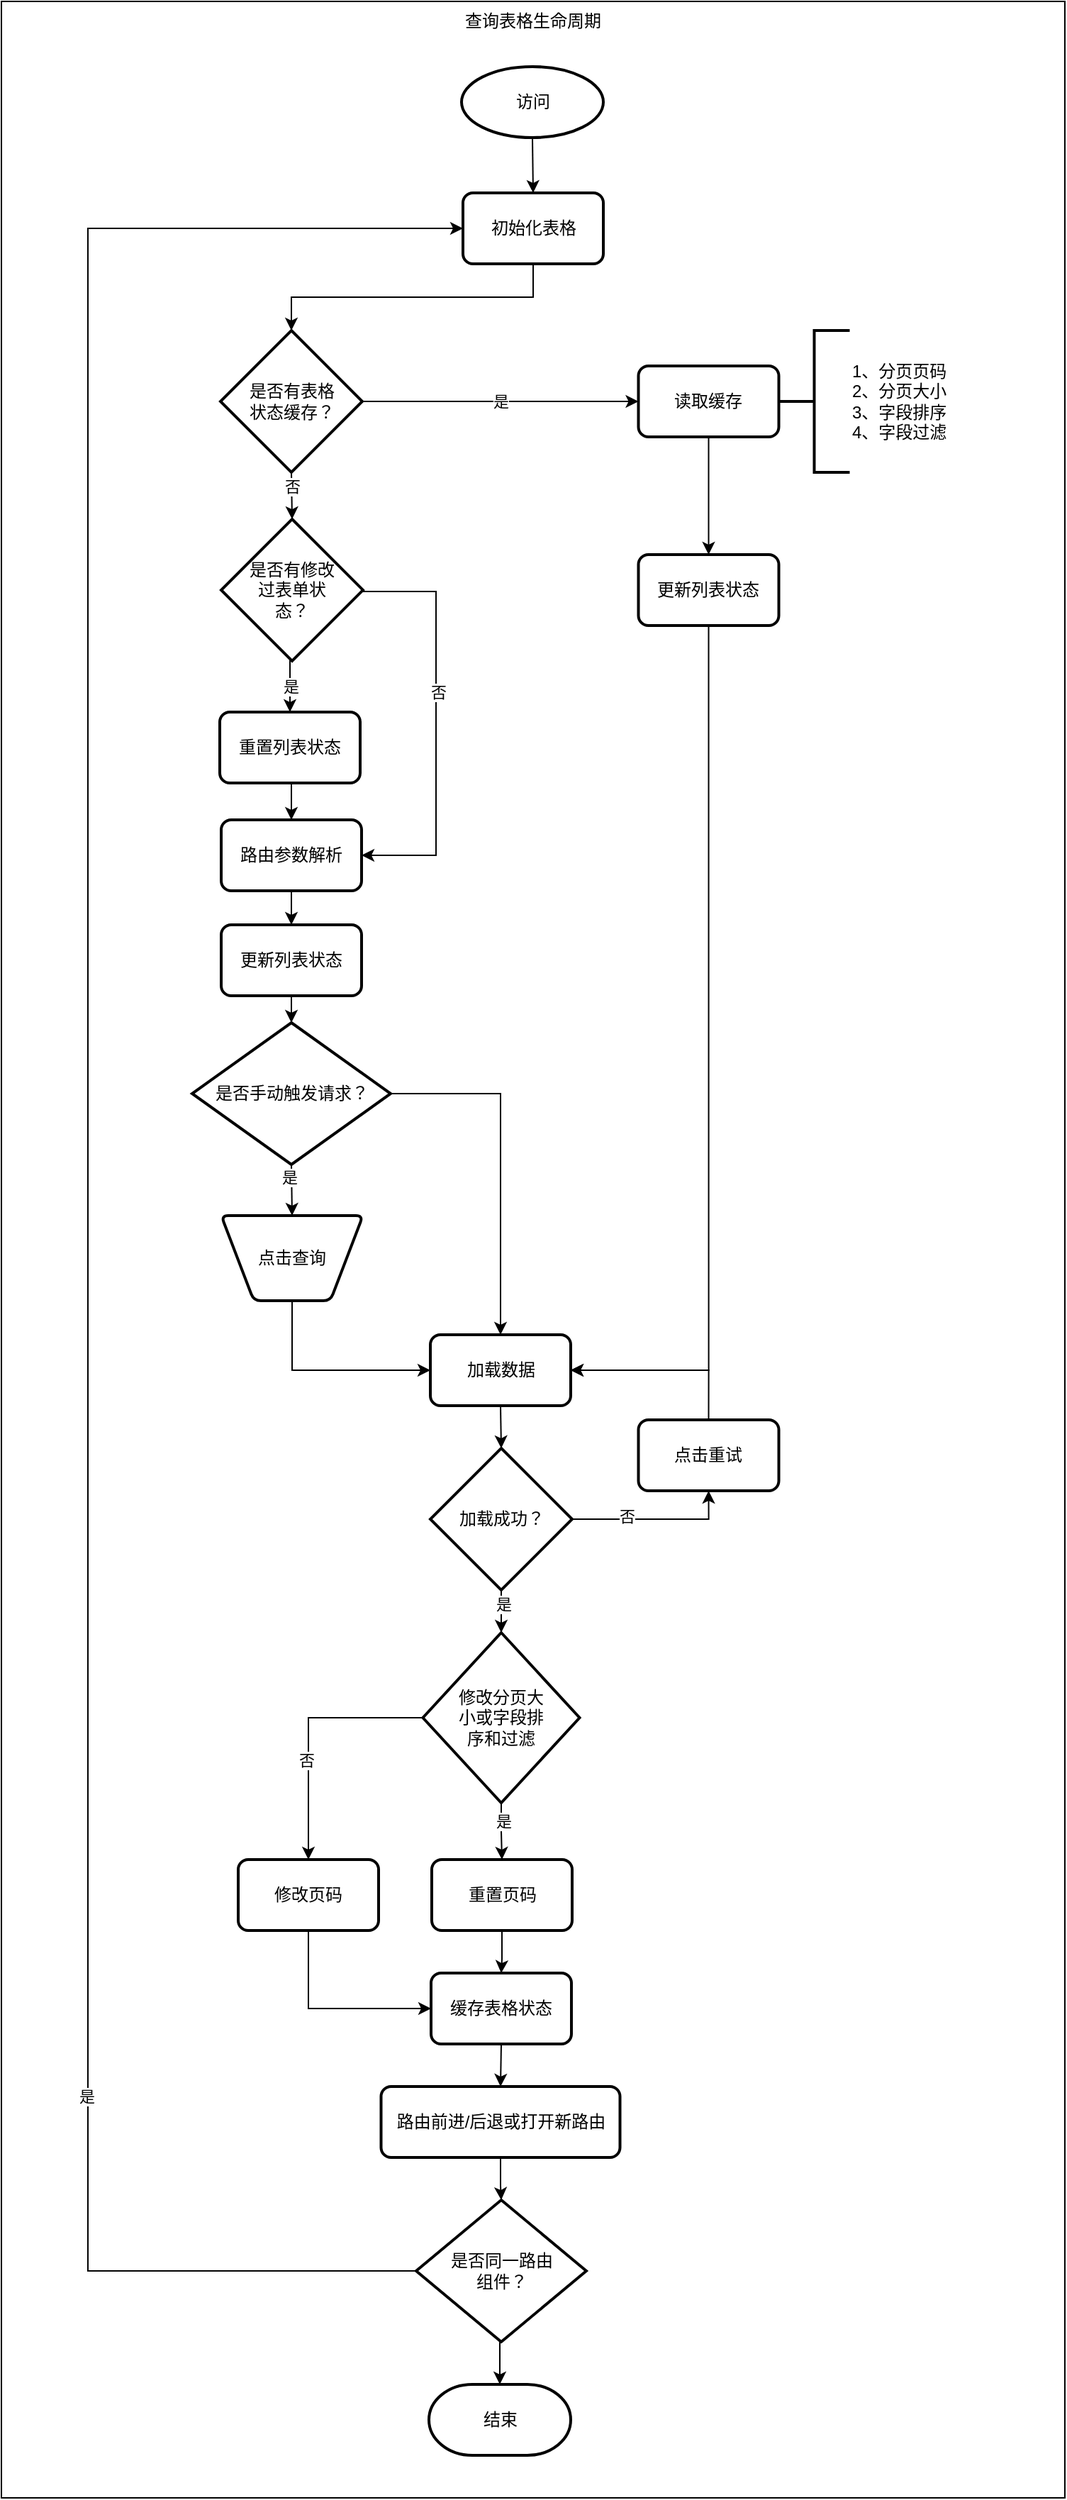 <mxfile version="18.1.3" type="device"><diagram id="epjbuk-jNewo1mzkZUvw" name="第 1 页"><mxGraphModel dx="823" dy="591" grid="1" gridSize="10" guides="1" tooltips="1" connect="1" arrows="1" fold="1" page="1" pageScale="1" pageWidth="827" pageHeight="1169" math="0" shadow="0"><root><mxCell id="0"/><mxCell id="1" parent="0"/><mxCell id="YklQfak5JKFfrGmD8Nm4-4" style="edgeStyle=orthogonalEdgeStyle;rounded=0;orthogonalLoop=1;jettySize=auto;html=1;exitX=0.5;exitY=1;exitDx=0;exitDy=0;exitPerimeter=0;entryX=0.5;entryY=0;entryDx=0;entryDy=0;" parent="1" source="YklQfak5JKFfrGmD8Nm4-1" target="YklQfak5JKFfrGmD8Nm4-3" edge="1"><mxGeometry relative="1" as="geometry"/></mxCell><mxCell id="YklQfak5JKFfrGmD8Nm4-1" value="访问" style="strokeWidth=2;html=1;shape=mxgraph.flowchart.start_1;whiteSpace=wrap;" parent="1" vertex="1"><mxGeometry x="374.5" y="86" width="100" height="50" as="geometry"/></mxCell><mxCell id="YklQfak5JKFfrGmD8Nm4-73" style="edgeStyle=orthogonalEdgeStyle;rounded=0;orthogonalLoop=1;jettySize=auto;html=1;exitX=0.5;exitY=1;exitDx=0;exitDy=0;entryX=0.5;entryY=0;entryDx=0;entryDy=0;entryPerimeter=0;" parent="1" source="YklQfak5JKFfrGmD8Nm4-3" target="YklQfak5JKFfrGmD8Nm4-5" edge="1"><mxGeometry relative="1" as="geometry"><mxPoint x="357" y="225" as="sourcePoint"/></mxGeometry></mxCell><mxCell id="YklQfak5JKFfrGmD8Nm4-3" value="初始化表格" style="rounded=1;whiteSpace=wrap;html=1;absoluteArcSize=1;arcSize=14;strokeWidth=2;" parent="1" vertex="1"><mxGeometry x="375.5" y="175" width="99" height="50" as="geometry"/></mxCell><mxCell id="YklQfak5JKFfrGmD8Nm4-42" style="edgeStyle=orthogonalEdgeStyle;rounded=0;orthogonalLoop=1;jettySize=auto;html=1;exitX=0.5;exitY=1;exitDx=0;exitDy=0;exitPerimeter=0;entryX=0.5;entryY=0;entryDx=0;entryDy=0;entryPerimeter=0;" parent="1" source="YklQfak5JKFfrGmD8Nm4-5" target="YklQfak5JKFfrGmD8Nm4-11" edge="1"><mxGeometry relative="1" as="geometry"><mxPoint x="135" y="465" as="sourcePoint"/></mxGeometry></mxCell><mxCell id="YklQfak5JKFfrGmD8Nm4-66" value="否" style="edgeLabel;html=1;align=center;verticalAlign=middle;resizable=0;points=[];" parent="YklQfak5JKFfrGmD8Nm4-42" vertex="1" connectable="0"><mxGeometry x="-0.381" relative="1" as="geometry"><mxPoint as="offset"/></mxGeometry></mxCell><mxCell id="YklQfak5JKFfrGmD8Nm4-74" value="是" style="edgeStyle=orthogonalEdgeStyle;rounded=0;orthogonalLoop=1;jettySize=auto;html=1;exitX=1;exitY=0.5;exitDx=0;exitDy=0;exitPerimeter=0;entryX=0;entryY=0.5;entryDx=0;entryDy=0;" parent="1" source="YklQfak5JKFfrGmD8Nm4-5" target="YklQfak5JKFfrGmD8Nm4-8" edge="1"><mxGeometry relative="1" as="geometry"/></mxCell><mxCell id="YklQfak5JKFfrGmD8Nm4-5" value="是否有缓存？" style="strokeWidth=2;html=1;shape=mxgraph.flowchart.decision;whiteSpace=wrap;" parent="1" vertex="1"><mxGeometry x="204.5" y="272" width="100" height="100" as="geometry"/></mxCell><mxCell id="YklQfak5JKFfrGmD8Nm4-77" style="edgeStyle=orthogonalEdgeStyle;rounded=0;orthogonalLoop=1;jettySize=auto;html=1;exitX=0.5;exitY=1;exitDx=0;exitDy=0;entryX=0.5;entryY=0;entryDx=0;entryDy=0;" parent="1" source="YklQfak5JKFfrGmD8Nm4-8" target="YklQfak5JKFfrGmD8Nm4-76" edge="1"><mxGeometry relative="1" as="geometry"/></mxCell><mxCell id="YklQfak5JKFfrGmD8Nm4-8" value="读取缓存" style="rounded=1;whiteSpace=wrap;html=1;absoluteArcSize=1;arcSize=14;strokeWidth=2;" parent="1" vertex="1"><mxGeometry x="499.25" y="297" width="99" height="50" as="geometry"/></mxCell><mxCell id="YklQfak5JKFfrGmD8Nm4-14" value="是" style="edgeStyle=orthogonalEdgeStyle;rounded=0;orthogonalLoop=1;jettySize=auto;html=1;exitX=0.5;exitY=1;exitDx=0;exitDy=0;exitPerimeter=0;entryX=0.5;entryY=0;entryDx=0;entryDy=0;" parent="1" source="YklQfak5JKFfrGmD8Nm4-11" target="YklQfak5JKFfrGmD8Nm4-13" edge="1"><mxGeometry relative="1" as="geometry"/></mxCell><mxCell id="YklQfak5JKFfrGmD8Nm4-64" style="edgeStyle=orthogonalEdgeStyle;rounded=0;orthogonalLoop=1;jettySize=auto;html=1;exitX=1;exitY=0.5;exitDx=0;exitDy=0;exitPerimeter=0;entryX=1;entryY=0.5;entryDx=0;entryDy=0;" parent="1" source="YklQfak5JKFfrGmD8Nm4-11" target="YklQfak5JKFfrGmD8Nm4-17" edge="1"><mxGeometry relative="1" as="geometry"><mxPoint x="304.5" y="636" as="targetPoint"/><Array as="points"><mxPoint x="356.5" y="456"/><mxPoint x="356.5" y="642"/></Array></mxGeometry></mxCell><mxCell id="YklQfak5JKFfrGmD8Nm4-65" value="否" style="edgeLabel;html=1;align=center;verticalAlign=middle;resizable=0;points=[];" parent="YklQfak5JKFfrGmD8Nm4-64" vertex="1" connectable="0"><mxGeometry x="-0.156" y="1" relative="1" as="geometry"><mxPoint as="offset"/></mxGeometry></mxCell><mxCell id="YklQfak5JKFfrGmD8Nm4-11" value="是否有修改过？" style="strokeWidth=2;html=1;shape=mxgraph.flowchart.decision;whiteSpace=wrap;" parent="1" vertex="1"><mxGeometry x="205" y="405" width="100" height="100" as="geometry"/></mxCell><mxCell id="YklQfak5JKFfrGmD8Nm4-19" style="edgeStyle=orthogonalEdgeStyle;rounded=0;orthogonalLoop=1;jettySize=auto;html=1;exitX=0.5;exitY=1;exitDx=0;exitDy=0;entryX=0.5;entryY=0;entryDx=0;entryDy=0;" parent="1" source="YklQfak5JKFfrGmD8Nm4-13" target="YklQfak5JKFfrGmD8Nm4-17" edge="1"><mxGeometry relative="1" as="geometry"/></mxCell><mxCell id="YklQfak5JKFfrGmD8Nm4-13" value="重置列表状态" style="rounded=1;whiteSpace=wrap;html=1;absoluteArcSize=1;arcSize=14;strokeWidth=2;" parent="1" vertex="1"><mxGeometry x="204" y="541" width="99" height="50" as="geometry"/></mxCell><mxCell id="YklQfak5JKFfrGmD8Nm4-21" style="edgeStyle=orthogonalEdgeStyle;rounded=0;orthogonalLoop=1;jettySize=auto;html=1;exitX=0.5;exitY=1;exitDx=0;exitDy=0;entryX=0.5;entryY=0;entryDx=0;entryDy=0;" parent="1" source="YklQfak5JKFfrGmD8Nm4-17" target="YklQfak5JKFfrGmD8Nm4-20" edge="1"><mxGeometry relative="1" as="geometry"/></mxCell><mxCell id="YklQfak5JKFfrGmD8Nm4-17" value="路由参数解析" style="rounded=1;whiteSpace=wrap;html=1;absoluteArcSize=1;arcSize=14;strokeWidth=2;" parent="1" vertex="1"><mxGeometry x="205" y="617" width="99" height="50" as="geometry"/></mxCell><mxCell id="YklQfak5JKFfrGmD8Nm4-57" style="edgeStyle=orthogonalEdgeStyle;rounded=0;orthogonalLoop=1;jettySize=auto;html=1;exitX=0.5;exitY=1;exitDx=0;exitDy=0;entryX=0.5;entryY=0;entryDx=0;entryDy=0;entryPerimeter=0;" parent="1" source="YklQfak5JKFfrGmD8Nm4-20" target="YklQfak5JKFfrGmD8Nm4-55" edge="1"><mxGeometry relative="1" as="geometry"/></mxCell><mxCell id="YklQfak5JKFfrGmD8Nm4-20" value="更新列表状态" style="rounded=1;whiteSpace=wrap;html=1;absoluteArcSize=1;arcSize=14;strokeWidth=2;" parent="1" vertex="1"><mxGeometry x="205" y="691" width="99" height="50" as="geometry"/></mxCell><mxCell id="YklQfak5JKFfrGmD8Nm4-45" style="edgeStyle=orthogonalEdgeStyle;rounded=0;orthogonalLoop=1;jettySize=auto;html=1;exitX=0.5;exitY=1;exitDx=0;exitDy=0;entryX=0.5;entryY=0;entryDx=0;entryDy=0;entryPerimeter=0;" parent="1" source="YklQfak5JKFfrGmD8Nm4-27" target="YklQfak5JKFfrGmD8Nm4-29" edge="1"><mxGeometry relative="1" as="geometry"/></mxCell><mxCell id="YklQfak5JKFfrGmD8Nm4-27" value="加载数据" style="rounded=1;whiteSpace=wrap;html=1;absoluteArcSize=1;arcSize=14;strokeWidth=2;" parent="1" vertex="1"><mxGeometry x="352.5" y="996" width="99" height="50" as="geometry"/></mxCell><mxCell id="YklQfak5JKFfrGmD8Nm4-83" style="edgeStyle=orthogonalEdgeStyle;rounded=0;orthogonalLoop=1;jettySize=auto;html=1;exitX=1;exitY=0.5;exitDx=0;exitDy=0;exitPerimeter=0;entryX=0.5;entryY=1;entryDx=0;entryDy=0;" parent="1" source="YklQfak5JKFfrGmD8Nm4-29" target="YklQfak5JKFfrGmD8Nm4-48" edge="1"><mxGeometry relative="1" as="geometry"/></mxCell><mxCell id="YklQfak5JKFfrGmD8Nm4-84" value="否" style="edgeLabel;html=1;align=center;verticalAlign=middle;resizable=0;points=[];" parent="YklQfak5JKFfrGmD8Nm4-83" vertex="1" connectable="0"><mxGeometry x="-0.343" y="2" relative="1" as="geometry"><mxPoint as="offset"/></mxGeometry></mxCell><mxCell id="YklQfak5JKFfrGmD8Nm4-108" style="edgeStyle=orthogonalEdgeStyle;rounded=0;orthogonalLoop=1;jettySize=auto;html=1;exitX=0.5;exitY=1;exitDx=0;exitDy=0;exitPerimeter=0;entryX=0.5;entryY=0;entryDx=0;entryDy=0;entryPerimeter=0;" parent="1" source="YklQfak5JKFfrGmD8Nm4-29" target="YklQfak5JKFfrGmD8Nm4-107" edge="1"><mxGeometry relative="1" as="geometry"/></mxCell><mxCell id="YklQfak5JKFfrGmD8Nm4-109" value="是" style="edgeLabel;html=1;align=center;verticalAlign=middle;resizable=0;points=[];" parent="YklQfak5JKFfrGmD8Nm4-108" vertex="1" connectable="0"><mxGeometry x="-0.414" y="1" relative="1" as="geometry"><mxPoint y="1" as="offset"/></mxGeometry></mxCell><mxCell id="YklQfak5JKFfrGmD8Nm4-29" value="加载成功？" style="strokeWidth=2;html=1;shape=mxgraph.flowchart.decision;whiteSpace=wrap;" parent="1" vertex="1"><mxGeometry x="351.5" y="1106" width="100" height="100" as="geometry"/></mxCell><mxCell id="YklQfak5JKFfrGmD8Nm4-39" value="&lt;span style=&quot;&quot;&gt;1、分页页码&lt;/span&gt;&lt;br style=&quot;&quot;&gt;&lt;span style=&quot;&quot;&gt;2、分页大小&lt;/span&gt;&lt;br style=&quot;&quot;&gt;&lt;span style=&quot;&quot;&gt;3、字段排序&lt;/span&gt;&lt;br style=&quot;&quot;&gt;&lt;span style=&quot;&quot;&gt;4、字段过滤&lt;/span&gt;" style="strokeWidth=2;html=1;shape=mxgraph.flowchart.annotation_2;align=left;labelPosition=right;pointerEvents=1;rotation=0;" parent="1" vertex="1"><mxGeometry x="598.25" y="272" width="50" height="100" as="geometry"/></mxCell><mxCell id="YklQfak5JKFfrGmD8Nm4-85" style="edgeStyle=orthogonalEdgeStyle;rounded=0;orthogonalLoop=1;jettySize=auto;html=1;exitX=0.5;exitY=0;exitDx=0;exitDy=0;entryX=1;entryY=0.5;entryDx=0;entryDy=0;" parent="1" source="YklQfak5JKFfrGmD8Nm4-48" target="YklQfak5JKFfrGmD8Nm4-27" edge="1"><mxGeometry relative="1" as="geometry"/></mxCell><mxCell id="YklQfak5JKFfrGmD8Nm4-48" value="点击重试" style="rounded=1;whiteSpace=wrap;html=1;absoluteArcSize=1;arcSize=14;strokeWidth=2;" parent="1" vertex="1"><mxGeometry x="516.75" y="1066" width="99" height="50" as="geometry"/></mxCell><mxCell id="YklQfak5JKFfrGmD8Nm4-60" style="edgeStyle=orthogonalEdgeStyle;rounded=0;orthogonalLoop=1;jettySize=auto;html=1;exitX=0.5;exitY=1;exitDx=0;exitDy=0;exitPerimeter=0;entryX=0.5;entryY=0;entryDx=0;entryDy=0;" parent="1" source="YklQfak5JKFfrGmD8Nm4-55" target="YklQfak5JKFfrGmD8Nm4-67" edge="1"><mxGeometry relative="1" as="geometry"><mxPoint x="254.5" y="900" as="targetPoint"/></mxGeometry></mxCell><mxCell id="YklQfak5JKFfrGmD8Nm4-61" value="是" style="edgeLabel;html=1;align=center;verticalAlign=middle;resizable=0;points=[];" parent="YklQfak5JKFfrGmD8Nm4-60" vertex="1" connectable="0"><mxGeometry x="-0.502" y="-2" relative="1" as="geometry"><mxPoint as="offset"/></mxGeometry></mxCell><mxCell id="YklQfak5JKFfrGmD8Nm4-79" style="edgeStyle=orthogonalEdgeStyle;rounded=0;orthogonalLoop=1;jettySize=auto;html=1;exitX=1;exitY=0.5;exitDx=0;exitDy=0;exitPerimeter=0;entryX=0.5;entryY=0;entryDx=0;entryDy=0;" parent="1" source="YklQfak5JKFfrGmD8Nm4-55" target="YklQfak5JKFfrGmD8Nm4-27" edge="1"><mxGeometry relative="1" as="geometry"/></mxCell><mxCell id="YklQfak5JKFfrGmD8Nm4-55" value="是否手动触发请求？" style="strokeWidth=2;html=1;shape=mxgraph.flowchart.decision;whiteSpace=wrap;" parent="1" vertex="1"><mxGeometry x="184.5" y="760" width="140" height="100" as="geometry"/></mxCell><mxCell id="YklQfak5JKFfrGmD8Nm4-80" style="edgeStyle=orthogonalEdgeStyle;rounded=0;orthogonalLoop=1;jettySize=auto;html=1;exitX=0.5;exitY=1;exitDx=0;exitDy=0;entryX=0;entryY=0.5;entryDx=0;entryDy=0;" parent="1" source="YklQfak5JKFfrGmD8Nm4-67" target="YklQfak5JKFfrGmD8Nm4-27" edge="1"><mxGeometry relative="1" as="geometry"/></mxCell><mxCell id="YklQfak5JKFfrGmD8Nm4-67" value="点击查询" style="verticalLabelPosition=middle;verticalAlign=middle;html=1;shape=trapezoid;perimeter=trapezoidPerimeter;whiteSpace=wrap;size=0.23;arcSize=10;flipV=1;labelPosition=center;align=center;strokeWidth=2;fillColor=default;rounded=1;" parent="1" vertex="1"><mxGeometry x="205" y="896" width="100" height="60" as="geometry"/></mxCell><mxCell id="YklQfak5JKFfrGmD8Nm4-81" style="edgeStyle=orthogonalEdgeStyle;rounded=0;orthogonalLoop=1;jettySize=auto;html=1;exitX=0.5;exitY=1;exitDx=0;exitDy=0;entryX=1;entryY=0.5;entryDx=0;entryDy=0;" parent="1" source="YklQfak5JKFfrGmD8Nm4-76" target="YklQfak5JKFfrGmD8Nm4-27" edge="1"><mxGeometry relative="1" as="geometry"/></mxCell><mxCell id="YklQfak5JKFfrGmD8Nm4-76" value="更新列表状态" style="rounded=1;whiteSpace=wrap;html=1;absoluteArcSize=1;arcSize=14;strokeWidth=2;" parent="1" vertex="1"><mxGeometry x="499.25" y="430" width="99" height="50" as="geometry"/></mxCell><mxCell id="YklQfak5JKFfrGmD8Nm4-93" style="edgeStyle=orthogonalEdgeStyle;rounded=0;orthogonalLoop=1;jettySize=auto;html=1;exitX=0.5;exitY=1;exitDx=0;exitDy=0;exitPerimeter=0;entryX=0.5;entryY=0;entryDx=0;entryDy=0;" parent="1" source="YklQfak5JKFfrGmD8Nm4-88" target="YklQfak5JKFfrGmD8Nm4-92" edge="1"><mxGeometry relative="1" as="geometry"/></mxCell><mxCell id="YklQfak5JKFfrGmD8Nm4-94" value="是" style="edgeLabel;html=1;align=center;verticalAlign=middle;resizable=0;points=[];" parent="YklQfak5JKFfrGmD8Nm4-93" vertex="1" connectable="0"><mxGeometry x="-0.383" y="1" relative="1" as="geometry"><mxPoint as="offset"/></mxGeometry></mxCell><mxCell id="YklQfak5JKFfrGmD8Nm4-95" style="edgeStyle=orthogonalEdgeStyle;rounded=0;orthogonalLoop=1;jettySize=auto;html=1;exitX=0;exitY=0.5;exitDx=0;exitDy=0;exitPerimeter=0;" parent="1" source="YklQfak5JKFfrGmD8Nm4-88" target="YklQfak5JKFfrGmD8Nm4-97" edge="1"><mxGeometry relative="1" as="geometry"><mxPoint x="295.75" y="1314" as="targetPoint"/></mxGeometry></mxCell><mxCell id="YklQfak5JKFfrGmD8Nm4-96" value="否" style="edgeLabel;html=1;align=center;verticalAlign=middle;resizable=0;points=[];" parent="YklQfak5JKFfrGmD8Nm4-95" vertex="1" connectable="0"><mxGeometry x="0.224" y="-1" relative="1" as="geometry"><mxPoint x="-1" as="offset"/></mxGeometry></mxCell><mxCell id="YklQfak5JKFfrGmD8Nm4-88" value="修改分页大小或字段排序和过滤" style="strokeWidth=2;html=1;shape=mxgraph.flowchart.decision;whiteSpace=wrap;spacingLeft=20;spacingRight=20;" parent="1" vertex="1"><mxGeometry x="340.25" y="1246" width="110.5" height="120" as="geometry"/></mxCell><mxCell id="YklQfak5JKFfrGmD8Nm4-104" style="edgeStyle=orthogonalEdgeStyle;rounded=0;orthogonalLoop=1;jettySize=auto;html=1;exitX=0.5;exitY=1;exitDx=0;exitDy=0;" parent="1" source="YklQfak5JKFfrGmD8Nm4-92" target="YklQfak5JKFfrGmD8Nm4-102" edge="1"><mxGeometry relative="1" as="geometry"/></mxCell><mxCell id="YklQfak5JKFfrGmD8Nm4-92" value="重置页码" style="rounded=1;whiteSpace=wrap;html=1;absoluteArcSize=1;arcSize=14;strokeWidth=2;" parent="1" vertex="1"><mxGeometry x="345.25" y="1376" width="99" height="50" as="geometry"/></mxCell><mxCell id="YklQfak5JKFfrGmD8Nm4-103" style="edgeStyle=orthogonalEdgeStyle;rounded=0;orthogonalLoop=1;jettySize=auto;html=1;exitX=0.5;exitY=1;exitDx=0;exitDy=0;entryX=0;entryY=0.5;entryDx=0;entryDy=0;" parent="1" source="YklQfak5JKFfrGmD8Nm4-97" target="YklQfak5JKFfrGmD8Nm4-102" edge="1"><mxGeometry relative="1" as="geometry"/></mxCell><mxCell id="YklQfak5JKFfrGmD8Nm4-97" value="修改页码" style="rounded=1;whiteSpace=wrap;html=1;absoluteArcSize=1;arcSize=14;strokeWidth=2;" parent="1" vertex="1"><mxGeometry x="216" y="1376" width="99" height="50" as="geometry"/></mxCell><mxCell id="YklQfak5JKFfrGmD8Nm4-106" style="edgeStyle=orthogonalEdgeStyle;rounded=0;orthogonalLoop=1;jettySize=auto;html=1;exitX=0.5;exitY=1;exitDx=0;exitDy=0;entryX=0;entryY=0.5;entryDx=0;entryDy=0;" parent="1" source="YklQfak5JKFfrGmD8Nm4-102" target="YklQfak5JKFfrGmD8Nm4-27" edge="1"><mxGeometry relative="1" as="geometry"><Array as="points"><mxPoint x="401.25" y="1746"/><mxPoint x="158.25" y="1746"/><mxPoint x="158.25" y="1021"/></Array></mxGeometry></mxCell><mxCell id="YklQfak5JKFfrGmD8Nm4-102" value="缓存列表状态" style="rounded=1;whiteSpace=wrap;html=1;absoluteArcSize=1;arcSize=14;strokeWidth=2;" parent="1" vertex="1"><mxGeometry x="345.25" y="1466" width="99" height="50" as="geometry"/></mxCell><mxCell id="YklQfak5JKFfrGmD8Nm4-110" value="否" style="edgeStyle=orthogonalEdgeStyle;rounded=0;orthogonalLoop=1;jettySize=auto;html=1;exitX=0.5;exitY=1;exitDx=0;exitDy=0;exitPerimeter=0;entryX=0.5;entryY=0;entryDx=0;entryDy=0;entryPerimeter=0;" parent="1" source="YklQfak5JKFfrGmD8Nm4-107" target="YklQfak5JKFfrGmD8Nm4-88" edge="1"><mxGeometry relative="1" as="geometry"/></mxCell><mxCell id="YklQfak5JKFfrGmD8Nm4-113" style="edgeStyle=orthogonalEdgeStyle;rounded=0;orthogonalLoop=1;jettySize=auto;html=1;exitX=1;exitY=0.5;exitDx=0;exitDy=0;exitPerimeter=0;entryX=0;entryY=0.5;entryDx=0;entryDy=0;" parent="1" source="YklQfak5JKFfrGmD8Nm4-107" target="YklQfak5JKFfrGmD8Nm4-112" edge="1"><mxGeometry relative="1" as="geometry"/></mxCell><mxCell id="YklQfak5JKFfrGmD8Nm4-114" value="是" style="edgeLabel;html=1;align=center;verticalAlign=middle;resizable=0;points=[];" parent="YklQfak5JKFfrGmD8Nm4-113" vertex="1" connectable="0"><mxGeometry x="-0.441" y="2" relative="1" as="geometry"><mxPoint as="offset"/></mxGeometry></mxCell><mxCell id="YklQfak5JKFfrGmD8Nm4-107" value="是否离开" style="strokeWidth=2;html=1;shape=mxgraph.flowchart.decision;whiteSpace=wrap;spacingLeft=20;spacingRight=20;" parent="1" vertex="1"><mxGeometry x="338.5" y="1246" width="100" height="100" as="geometry"/></mxCell><mxCell id="YklQfak5JKFfrGmD8Nm4-118" style="edgeStyle=orthogonalEdgeStyle;rounded=0;orthogonalLoop=1;jettySize=auto;html=1;exitX=1;exitY=0.5;exitDx=0;exitDy=0;entryX=1;entryY=0.5;entryDx=0;entryDy=0;" parent="1" source="YklQfak5JKFfrGmD8Nm4-112" target="YklQfak5JKFfrGmD8Nm4-3" edge="1"><mxGeometry relative="1" as="geometry"><Array as="points"><mxPoint x="749.25" y="1296"/><mxPoint x="749.25" y="200"/></Array><mxPoint x="406.5" y="200" as="targetPoint"/></mxGeometry></mxCell><mxCell id="YklQfak5JKFfrGmD8Nm4-112" value="重新返回" style="rounded=1;whiteSpace=wrap;html=1;absoluteArcSize=1;arcSize=14;strokeWidth=2;" parent="1" vertex="1"><mxGeometry x="499.25" y="1271" width="99" height="50" as="geometry"/></mxCell><mxCell id="YklQfak5JKFfrGmD8Nm4-119" value="两种情况：&lt;br&gt;1. 路由前进或后台&lt;br&gt;2. 新开路由&lt;br&gt;&lt;br&gt;ps：前者存在缓存" style="strokeWidth=2;html=1;shape=mxgraph.flowchart.annotation_2;align=left;labelPosition=right;pointerEvents=1;rounded=1;fillColor=default;verticalAlign=middle;" parent="1" vertex="1"><mxGeometry x="598.25" y="1246" width="50" height="100" as="geometry"/></mxCell><mxCell id="b83j0VvrF8GPyoID36Os-1" value="查询表格生命周期" style="rounded=0;whiteSpace=wrap;html=1;verticalAlign=top;" vertex="1" parent="1"><mxGeometry x="39" y="40" width="750" height="1760" as="geometry"/></mxCell><mxCell id="b83j0VvrF8GPyoID36Os-2" style="edgeStyle=orthogonalEdgeStyle;rounded=0;orthogonalLoop=1;jettySize=auto;html=1;exitX=0.5;exitY=1;exitDx=0;exitDy=0;exitPerimeter=0;entryX=0.5;entryY=0;entryDx=0;entryDy=0;" edge="1" source="b83j0VvrF8GPyoID36Os-3" target="b83j0VvrF8GPyoID36Os-5" parent="1"><mxGeometry relative="1" as="geometry"/></mxCell><mxCell id="b83j0VvrF8GPyoID36Os-3" value="访问" style="strokeWidth=2;html=1;shape=mxgraph.flowchart.start_1;whiteSpace=wrap;" vertex="1" parent="1"><mxGeometry x="363.5" y="86" width="100" height="50" as="geometry"/></mxCell><mxCell id="b83j0VvrF8GPyoID36Os-4" style="edgeStyle=orthogonalEdgeStyle;rounded=0;orthogonalLoop=1;jettySize=auto;html=1;exitX=0.5;exitY=1;exitDx=0;exitDy=0;entryX=0.5;entryY=0;entryDx=0;entryDy=0;entryPerimeter=0;" edge="1" source="b83j0VvrF8GPyoID36Os-5" target="b83j0VvrF8GPyoID36Os-9" parent="1"><mxGeometry relative="1" as="geometry"><mxPoint x="346" y="225" as="sourcePoint"/></mxGeometry></mxCell><mxCell id="b83j0VvrF8GPyoID36Os-5" value="初始化表格" style="rounded=1;whiteSpace=wrap;html=1;absoluteArcSize=1;arcSize=14;strokeWidth=2;" vertex="1" parent="1"><mxGeometry x="364.5" y="175" width="99" height="50" as="geometry"/></mxCell><mxCell id="b83j0VvrF8GPyoID36Os-6" style="edgeStyle=orthogonalEdgeStyle;rounded=0;orthogonalLoop=1;jettySize=auto;html=1;exitX=0.5;exitY=1;exitDx=0;exitDy=0;exitPerimeter=0;entryX=0.5;entryY=0;entryDx=0;entryDy=0;entryPerimeter=0;" edge="1" source="b83j0VvrF8GPyoID36Os-9" target="b83j0VvrF8GPyoID36Os-15" parent="1"><mxGeometry relative="1" as="geometry"><mxPoint x="124" y="465" as="sourcePoint"/></mxGeometry></mxCell><mxCell id="b83j0VvrF8GPyoID36Os-7" value="否" style="edgeLabel;html=1;align=center;verticalAlign=middle;resizable=0;points=[];" vertex="1" connectable="0" parent="b83j0VvrF8GPyoID36Os-6"><mxGeometry x="-0.381" relative="1" as="geometry"><mxPoint as="offset"/></mxGeometry></mxCell><mxCell id="b83j0VvrF8GPyoID36Os-8" value="是" style="edgeStyle=orthogonalEdgeStyle;rounded=0;orthogonalLoop=1;jettySize=auto;html=1;exitX=1;exitY=0.5;exitDx=0;exitDy=0;exitPerimeter=0;entryX=0;entryY=0.5;entryDx=0;entryDy=0;" edge="1" source="b83j0VvrF8GPyoID36Os-9" target="b83j0VvrF8GPyoID36Os-11" parent="1"><mxGeometry relative="1" as="geometry"/></mxCell><mxCell id="b83j0VvrF8GPyoID36Os-9" value="是否有表格状态缓存？" style="strokeWidth=2;html=1;shape=mxgraph.flowchart.decision;whiteSpace=wrap;spacingLeft=15;spacingRight=15;" vertex="1" parent="1"><mxGeometry x="193.5" y="272" width="100" height="100" as="geometry"/></mxCell><mxCell id="b83j0VvrF8GPyoID36Os-10" style="edgeStyle=orthogonalEdgeStyle;rounded=0;orthogonalLoop=1;jettySize=auto;html=1;exitX=0.5;exitY=1;exitDx=0;exitDy=0;entryX=0.5;entryY=0;entryDx=0;entryDy=0;" edge="1" source="b83j0VvrF8GPyoID36Os-11" target="b83j0VvrF8GPyoID36Os-39" parent="1"><mxGeometry relative="1" as="geometry"/></mxCell><mxCell id="b83j0VvrF8GPyoID36Os-11" value="读取缓存" style="rounded=1;whiteSpace=wrap;html=1;absoluteArcSize=1;arcSize=14;strokeWidth=2;" vertex="1" parent="1"><mxGeometry x="488.25" y="297" width="99" height="50" as="geometry"/></mxCell><mxCell id="b83j0VvrF8GPyoID36Os-12" value="是" style="edgeStyle=orthogonalEdgeStyle;rounded=0;orthogonalLoop=1;jettySize=auto;html=1;exitX=0.5;exitY=1;exitDx=0;exitDy=0;exitPerimeter=0;entryX=0.5;entryY=0;entryDx=0;entryDy=0;" edge="1" source="b83j0VvrF8GPyoID36Os-15" target="b83j0VvrF8GPyoID36Os-17" parent="1"><mxGeometry relative="1" as="geometry"/></mxCell><mxCell id="b83j0VvrF8GPyoID36Os-13" style="edgeStyle=orthogonalEdgeStyle;rounded=0;orthogonalLoop=1;jettySize=auto;html=1;exitX=1;exitY=0.5;exitDx=0;exitDy=0;exitPerimeter=0;entryX=1;entryY=0.5;entryDx=0;entryDy=0;" edge="1" source="b83j0VvrF8GPyoID36Os-15" target="b83j0VvrF8GPyoID36Os-19" parent="1"><mxGeometry relative="1" as="geometry"><mxPoint x="293.5" y="636" as="targetPoint"/><Array as="points"><mxPoint x="345.5" y="456"/><mxPoint x="345.5" y="642"/></Array></mxGeometry></mxCell><mxCell id="b83j0VvrF8GPyoID36Os-14" value="否" style="edgeLabel;html=1;align=center;verticalAlign=middle;resizable=0;points=[];" vertex="1" connectable="0" parent="b83j0VvrF8GPyoID36Os-13"><mxGeometry x="-0.156" y="1" relative="1" as="geometry"><mxPoint as="offset"/></mxGeometry></mxCell><mxCell id="b83j0VvrF8GPyoID36Os-15" value="是否有修改过表单状态？" style="strokeWidth=2;html=1;shape=mxgraph.flowchart.decision;whiteSpace=wrap;spacingLeft=15;spacingRight=15;" vertex="1" parent="1"><mxGeometry x="194" y="405" width="100" height="100" as="geometry"/></mxCell><mxCell id="b83j0VvrF8GPyoID36Os-16" style="edgeStyle=orthogonalEdgeStyle;rounded=0;orthogonalLoop=1;jettySize=auto;html=1;exitX=0.5;exitY=1;exitDx=0;exitDy=0;entryX=0.5;entryY=0;entryDx=0;entryDy=0;" edge="1" source="b83j0VvrF8GPyoID36Os-17" target="b83j0VvrF8GPyoID36Os-19" parent="1"><mxGeometry relative="1" as="geometry"/></mxCell><mxCell id="b83j0VvrF8GPyoID36Os-17" value="重置列表状态" style="rounded=1;whiteSpace=wrap;html=1;absoluteArcSize=1;arcSize=14;strokeWidth=2;" vertex="1" parent="1"><mxGeometry x="193" y="541" width="99" height="50" as="geometry"/></mxCell><mxCell id="b83j0VvrF8GPyoID36Os-18" style="edgeStyle=orthogonalEdgeStyle;rounded=0;orthogonalLoop=1;jettySize=auto;html=1;exitX=0.5;exitY=1;exitDx=0;exitDy=0;entryX=0.5;entryY=0;entryDx=0;entryDy=0;" edge="1" source="b83j0VvrF8GPyoID36Os-19" target="b83j0VvrF8GPyoID36Os-21" parent="1"><mxGeometry relative="1" as="geometry"/></mxCell><mxCell id="b83j0VvrF8GPyoID36Os-19" value="路由参数解析" style="rounded=1;whiteSpace=wrap;html=1;absoluteArcSize=1;arcSize=14;strokeWidth=2;" vertex="1" parent="1"><mxGeometry x="194" y="617" width="99" height="50" as="geometry"/></mxCell><mxCell id="b83j0VvrF8GPyoID36Os-20" style="edgeStyle=orthogonalEdgeStyle;rounded=0;orthogonalLoop=1;jettySize=auto;html=1;exitX=0.5;exitY=1;exitDx=0;exitDy=0;entryX=0.5;entryY=0;entryDx=0;entryDy=0;entryPerimeter=0;" edge="1" source="b83j0VvrF8GPyoID36Os-21" target="b83j0VvrF8GPyoID36Os-35" parent="1"><mxGeometry relative="1" as="geometry"/></mxCell><mxCell id="b83j0VvrF8GPyoID36Os-21" value="更新列表状态" style="rounded=1;whiteSpace=wrap;html=1;absoluteArcSize=1;arcSize=14;strokeWidth=2;" vertex="1" parent="1"><mxGeometry x="194" y="691" width="99" height="50" as="geometry"/></mxCell><mxCell id="b83j0VvrF8GPyoID36Os-22" style="edgeStyle=orthogonalEdgeStyle;rounded=0;orthogonalLoop=1;jettySize=auto;html=1;exitX=0.5;exitY=1;exitDx=0;exitDy=0;entryX=0.5;entryY=0;entryDx=0;entryDy=0;entryPerimeter=0;" edge="1" source="b83j0VvrF8GPyoID36Os-23" target="b83j0VvrF8GPyoID36Os-28" parent="1"><mxGeometry relative="1" as="geometry"/></mxCell><mxCell id="b83j0VvrF8GPyoID36Os-23" value="加载数据" style="rounded=1;whiteSpace=wrap;html=1;absoluteArcSize=1;arcSize=14;strokeWidth=2;" vertex="1" parent="1"><mxGeometry x="341.5" y="980" width="99" height="50" as="geometry"/></mxCell><mxCell id="b83j0VvrF8GPyoID36Os-24" style="edgeStyle=orthogonalEdgeStyle;rounded=0;orthogonalLoop=1;jettySize=auto;html=1;exitX=1;exitY=0.5;exitDx=0;exitDy=0;exitPerimeter=0;entryX=0.5;entryY=1;entryDx=0;entryDy=0;" edge="1" source="b83j0VvrF8GPyoID36Os-28" target="b83j0VvrF8GPyoID36Os-31" parent="1"><mxGeometry relative="1" as="geometry"/></mxCell><mxCell id="b83j0VvrF8GPyoID36Os-25" value="否" style="edgeLabel;html=1;align=center;verticalAlign=middle;resizable=0;points=[];" vertex="1" connectable="0" parent="b83j0VvrF8GPyoID36Os-24"><mxGeometry x="-0.343" y="2" relative="1" as="geometry"><mxPoint as="offset"/></mxGeometry></mxCell><mxCell id="b83j0VvrF8GPyoID36Os-26" style="edgeStyle=orthogonalEdgeStyle;rounded=0;orthogonalLoop=1;jettySize=auto;html=1;exitX=0.5;exitY=1;exitDx=0;exitDy=0;exitPerimeter=0;entryX=0.5;entryY=0;entryDx=0;entryDy=0;entryPerimeter=0;" edge="1" source="b83j0VvrF8GPyoID36Os-28" target="b83j0VvrF8GPyoID36Os-44" parent="1"><mxGeometry relative="1" as="geometry"><mxPoint x="390.25" y="1246" as="targetPoint"/></mxGeometry></mxCell><mxCell id="b83j0VvrF8GPyoID36Os-27" value="是" style="edgeLabel;html=1;align=center;verticalAlign=middle;resizable=0;points=[];" vertex="1" connectable="0" parent="b83j0VvrF8GPyoID36Os-26"><mxGeometry x="-0.414" y="1" relative="1" as="geometry"><mxPoint y="1" as="offset"/></mxGeometry></mxCell><mxCell id="b83j0VvrF8GPyoID36Os-28" value="加载成功？" style="strokeWidth=2;html=1;shape=mxgraph.flowchart.decision;whiteSpace=wrap;" vertex="1" parent="1"><mxGeometry x="341.5" y="1060" width="100" height="100" as="geometry"/></mxCell><mxCell id="b83j0VvrF8GPyoID36Os-29" value="&lt;span style=&quot;&quot;&gt;1、分页页码&lt;/span&gt;&lt;br style=&quot;&quot;&gt;&lt;span style=&quot;&quot;&gt;2、分页大小&lt;/span&gt;&lt;br style=&quot;&quot;&gt;&lt;span style=&quot;&quot;&gt;3、字段排序&lt;/span&gt;&lt;br style=&quot;&quot;&gt;&lt;span style=&quot;&quot;&gt;4、字段过滤&lt;/span&gt;" style="strokeWidth=2;html=1;shape=mxgraph.flowchart.annotation_2;align=left;labelPosition=right;pointerEvents=1;rotation=0;" vertex="1" parent="1"><mxGeometry x="587.25" y="272" width="50" height="100" as="geometry"/></mxCell><mxCell id="b83j0VvrF8GPyoID36Os-30" style="edgeStyle=orthogonalEdgeStyle;rounded=0;orthogonalLoop=1;jettySize=auto;html=1;exitX=0.5;exitY=0;exitDx=0;exitDy=0;entryX=1;entryY=0.5;entryDx=0;entryDy=0;" edge="1" source="b83j0VvrF8GPyoID36Os-31" target="b83j0VvrF8GPyoID36Os-23" parent="1"><mxGeometry relative="1" as="geometry"/></mxCell><mxCell id="b83j0VvrF8GPyoID36Os-31" value="点击重试" style="rounded=1;whiteSpace=wrap;html=1;absoluteArcSize=1;arcSize=14;strokeWidth=2;" vertex="1" parent="1"><mxGeometry x="488.25" y="1040" width="99" height="50" as="geometry"/></mxCell><mxCell id="b83j0VvrF8GPyoID36Os-32" style="edgeStyle=orthogonalEdgeStyle;rounded=0;orthogonalLoop=1;jettySize=auto;html=1;exitX=0.5;exitY=1;exitDx=0;exitDy=0;exitPerimeter=0;entryX=0.5;entryY=0;entryDx=0;entryDy=0;" edge="1" source="b83j0VvrF8GPyoID36Os-35" target="b83j0VvrF8GPyoID36Os-37" parent="1"><mxGeometry relative="1" as="geometry"><mxPoint x="243.5" y="900" as="targetPoint"/></mxGeometry></mxCell><mxCell id="b83j0VvrF8GPyoID36Os-33" value="是" style="edgeLabel;html=1;align=center;verticalAlign=middle;resizable=0;points=[];" vertex="1" connectable="0" parent="b83j0VvrF8GPyoID36Os-32"><mxGeometry x="-0.502" y="-2" relative="1" as="geometry"><mxPoint as="offset"/></mxGeometry></mxCell><mxCell id="b83j0VvrF8GPyoID36Os-34" style="edgeStyle=orthogonalEdgeStyle;rounded=0;orthogonalLoop=1;jettySize=auto;html=1;exitX=1;exitY=0.5;exitDx=0;exitDy=0;exitPerimeter=0;entryX=0.5;entryY=0;entryDx=0;entryDy=0;" edge="1" source="b83j0VvrF8GPyoID36Os-35" target="b83j0VvrF8GPyoID36Os-23" parent="1"><mxGeometry relative="1" as="geometry"/></mxCell><mxCell id="b83j0VvrF8GPyoID36Os-35" value="是否手动触发请求？" style="strokeWidth=2;html=1;shape=mxgraph.flowchart.decision;whiteSpace=wrap;" vertex="1" parent="1"><mxGeometry x="173.5" y="760" width="140" height="100" as="geometry"/></mxCell><mxCell id="b83j0VvrF8GPyoID36Os-36" style="edgeStyle=orthogonalEdgeStyle;rounded=0;orthogonalLoop=1;jettySize=auto;html=1;exitX=0.5;exitY=1;exitDx=0;exitDy=0;entryX=0;entryY=0.5;entryDx=0;entryDy=0;" edge="1" source="b83j0VvrF8GPyoID36Os-37" target="b83j0VvrF8GPyoID36Os-23" parent="1"><mxGeometry relative="1" as="geometry"/></mxCell><mxCell id="b83j0VvrF8GPyoID36Os-37" value="点击查询" style="verticalLabelPosition=middle;verticalAlign=middle;html=1;shape=trapezoid;perimeter=trapezoidPerimeter;whiteSpace=wrap;size=0.23;arcSize=10;flipV=1;labelPosition=center;align=center;strokeWidth=2;fillColor=default;rounded=1;" vertex="1" parent="1"><mxGeometry x="194" y="896" width="100" height="60" as="geometry"/></mxCell><mxCell id="b83j0VvrF8GPyoID36Os-38" style="edgeStyle=orthogonalEdgeStyle;rounded=0;orthogonalLoop=1;jettySize=auto;html=1;exitX=0.5;exitY=1;exitDx=0;exitDy=0;entryX=1;entryY=0.5;entryDx=0;entryDy=0;" edge="1" source="b83j0VvrF8GPyoID36Os-39" target="b83j0VvrF8GPyoID36Os-23" parent="1"><mxGeometry relative="1" as="geometry"/></mxCell><mxCell id="b83j0VvrF8GPyoID36Os-39" value="更新列表状态" style="rounded=1;whiteSpace=wrap;html=1;absoluteArcSize=1;arcSize=14;strokeWidth=2;" vertex="1" parent="1"><mxGeometry x="488.25" y="430" width="99" height="50" as="geometry"/></mxCell><mxCell id="b83j0VvrF8GPyoID36Os-40" style="edgeStyle=orthogonalEdgeStyle;rounded=0;orthogonalLoop=1;jettySize=auto;html=1;exitX=0.5;exitY=1;exitDx=0;exitDy=0;exitPerimeter=0;entryX=0.5;entryY=0;entryDx=0;entryDy=0;" edge="1" source="b83j0VvrF8GPyoID36Os-44" target="b83j0VvrF8GPyoID36Os-46" parent="1"><mxGeometry relative="1" as="geometry"/></mxCell><mxCell id="b83j0VvrF8GPyoID36Os-41" value="是" style="edgeLabel;html=1;align=center;verticalAlign=middle;resizable=0;points=[];" vertex="1" connectable="0" parent="b83j0VvrF8GPyoID36Os-40"><mxGeometry x="-0.383" y="1" relative="1" as="geometry"><mxPoint as="offset"/></mxGeometry></mxCell><mxCell id="b83j0VvrF8GPyoID36Os-42" style="edgeStyle=orthogonalEdgeStyle;rounded=0;orthogonalLoop=1;jettySize=auto;html=1;exitX=0;exitY=0.5;exitDx=0;exitDy=0;exitPerimeter=0;" edge="1" source="b83j0VvrF8GPyoID36Os-44" target="b83j0VvrF8GPyoID36Os-48" parent="1"><mxGeometry relative="1" as="geometry"><mxPoint x="284.75" y="1314" as="targetPoint"/></mxGeometry></mxCell><mxCell id="b83j0VvrF8GPyoID36Os-43" value="否" style="edgeLabel;html=1;align=center;verticalAlign=middle;resizable=0;points=[];" vertex="1" connectable="0" parent="b83j0VvrF8GPyoID36Os-42"><mxGeometry x="0.224" y="-1" relative="1" as="geometry"><mxPoint x="-1" as="offset"/></mxGeometry></mxCell><mxCell id="b83j0VvrF8GPyoID36Os-44" value="修改分页大小或字段排序和过滤" style="strokeWidth=2;html=1;shape=mxgraph.flowchart.decision;whiteSpace=wrap;spacingLeft=20;spacingRight=20;" vertex="1" parent="1"><mxGeometry x="336.25" y="1190" width="110.5" height="120" as="geometry"/></mxCell><mxCell id="b83j0VvrF8GPyoID36Os-45" style="edgeStyle=orthogonalEdgeStyle;rounded=0;orthogonalLoop=1;jettySize=auto;html=1;exitX=0.5;exitY=1;exitDx=0;exitDy=0;" edge="1" source="b83j0VvrF8GPyoID36Os-46" target="b83j0VvrF8GPyoID36Os-50" parent="1"><mxGeometry relative="1" as="geometry"/></mxCell><mxCell id="b83j0VvrF8GPyoID36Os-46" value="重置页码" style="rounded=1;whiteSpace=wrap;html=1;absoluteArcSize=1;arcSize=14;strokeWidth=2;" vertex="1" parent="1"><mxGeometry x="342.5" y="1350" width="99" height="50" as="geometry"/></mxCell><mxCell id="b83j0VvrF8GPyoID36Os-47" style="edgeStyle=orthogonalEdgeStyle;rounded=0;orthogonalLoop=1;jettySize=auto;html=1;exitX=0.5;exitY=1;exitDx=0;exitDy=0;entryX=0;entryY=0.5;entryDx=0;entryDy=0;" edge="1" source="b83j0VvrF8GPyoID36Os-48" target="b83j0VvrF8GPyoID36Os-50" parent="1"><mxGeometry relative="1" as="geometry"/></mxCell><mxCell id="b83j0VvrF8GPyoID36Os-48" value="修改页码" style="rounded=1;whiteSpace=wrap;html=1;absoluteArcSize=1;arcSize=14;strokeWidth=2;" vertex="1" parent="1"><mxGeometry x="206" y="1350" width="99" height="50" as="geometry"/></mxCell><mxCell id="b83j0VvrF8GPyoID36Os-60" style="edgeStyle=orthogonalEdgeStyle;rounded=0;orthogonalLoop=1;jettySize=auto;html=1;exitX=0.5;exitY=1;exitDx=0;exitDy=0;entryX=0.5;entryY=0;entryDx=0;entryDy=0;" edge="1" parent="1" source="b83j0VvrF8GPyoID36Os-50" target="b83j0VvrF8GPyoID36Os-58"><mxGeometry relative="1" as="geometry"/></mxCell><mxCell id="b83j0VvrF8GPyoID36Os-50" value="缓存表格状态" style="rounded=1;whiteSpace=wrap;html=1;absoluteArcSize=1;arcSize=14;strokeWidth=2;" vertex="1" parent="1"><mxGeometry x="342" y="1430" width="99" height="50" as="geometry"/></mxCell><mxCell id="b83j0VvrF8GPyoID36Os-62" style="edgeStyle=orthogonalEdgeStyle;rounded=0;orthogonalLoop=1;jettySize=auto;html=1;exitX=0.5;exitY=1;exitDx=0;exitDy=0;" edge="1" parent="1" source="b83j0VvrF8GPyoID36Os-58" target="b83j0VvrF8GPyoID36Os-61"><mxGeometry relative="1" as="geometry"/></mxCell><mxCell id="b83j0VvrF8GPyoID36Os-58" value="路由前进/后退或打开新路由" style="rounded=1;whiteSpace=wrap;html=1;absoluteArcSize=1;arcSize=14;strokeWidth=2;" vertex="1" parent="1"><mxGeometry x="306.75" y="1510" width="168.5" height="50" as="geometry"/></mxCell><mxCell id="b83j0VvrF8GPyoID36Os-64" style="edgeStyle=orthogonalEdgeStyle;rounded=0;orthogonalLoop=1;jettySize=auto;html=1;exitX=0;exitY=0.5;exitDx=0;exitDy=0;exitPerimeter=0;entryX=0;entryY=0.5;entryDx=0;entryDy=0;" edge="1" parent="1" source="b83j0VvrF8GPyoID36Os-61" target="b83j0VvrF8GPyoID36Os-5"><mxGeometry relative="1" as="geometry"><Array as="points"><mxPoint x="100" y="1640"/><mxPoint x="100" y="200"/></Array></mxGeometry></mxCell><mxCell id="b83j0VvrF8GPyoID36Os-66" value="是" style="edgeLabel;html=1;align=center;verticalAlign=middle;resizable=0;points=[];" vertex="1" connectable="0" parent="b83j0VvrF8GPyoID36Os-64"><mxGeometry x="-0.633" y="1" relative="1" as="geometry"><mxPoint y="1" as="offset"/></mxGeometry></mxCell><mxCell id="b83j0VvrF8GPyoID36Os-67" style="edgeStyle=orthogonalEdgeStyle;rounded=0;orthogonalLoop=1;jettySize=auto;html=1;exitX=0.5;exitY=1;exitDx=0;exitDy=0;exitPerimeter=0;entryX=0.5;entryY=0;entryDx=0;entryDy=0;entryPerimeter=0;" edge="1" parent="1" source="b83j0VvrF8GPyoID36Os-61" target="b83j0VvrF8GPyoID36Os-65"><mxGeometry relative="1" as="geometry"/></mxCell><mxCell id="b83j0VvrF8GPyoID36Os-61" value="是否同一路由组件？" style="strokeWidth=2;html=1;shape=mxgraph.flowchart.decision;whiteSpace=wrap;spacingLeft=20;spacingRight=20;" vertex="1" parent="1"><mxGeometry x="331.5" y="1590" width="120" height="100" as="geometry"/></mxCell><mxCell id="b83j0VvrF8GPyoID36Os-65" value="结束" style="strokeWidth=2;html=1;shape=mxgraph.flowchart.terminator;whiteSpace=wrap;rounded=1;fillColor=default;" vertex="1" parent="1"><mxGeometry x="340.5" y="1720" width="100" height="50" as="geometry"/></mxCell></root></mxGraphModel></diagram></mxfile>
